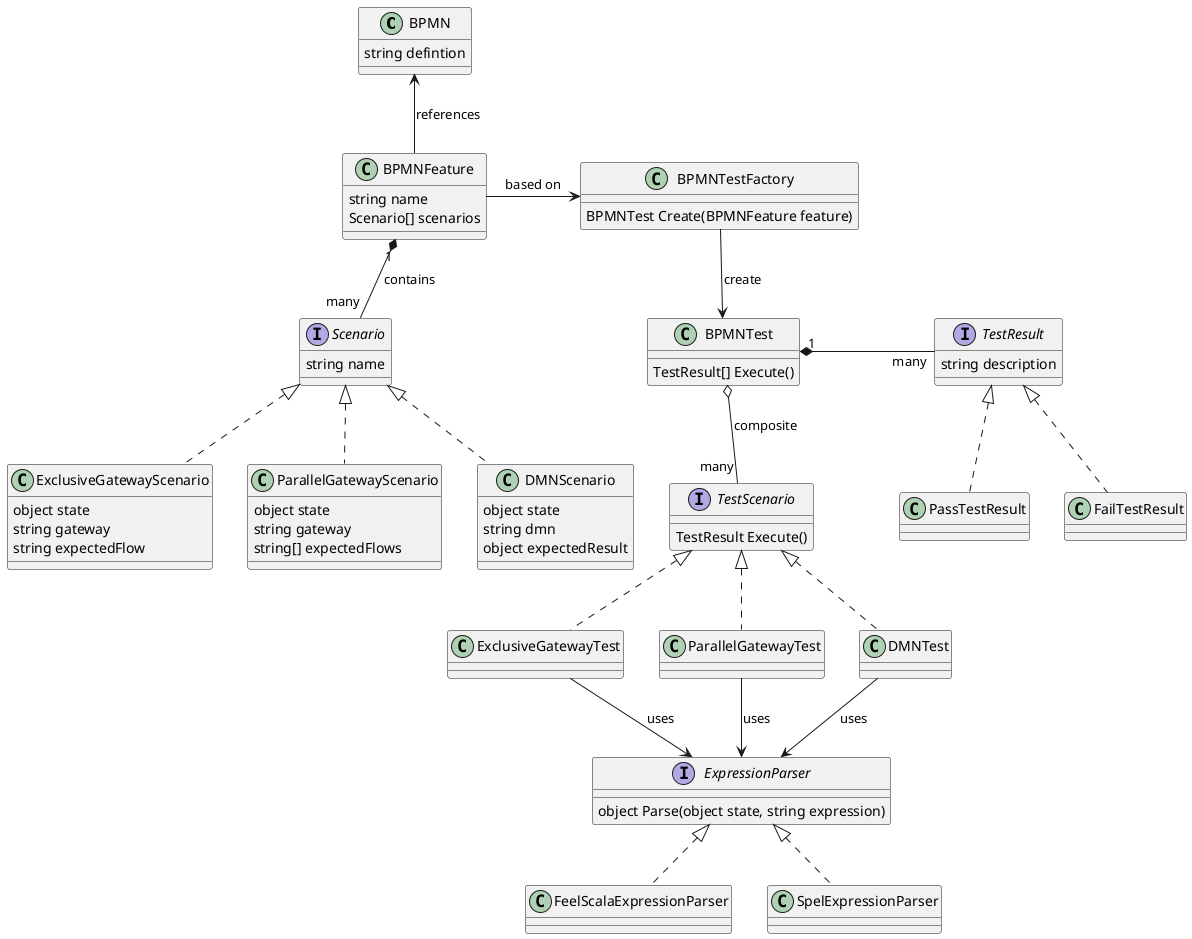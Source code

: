 @startuml

class BPMN {
  string defintion
}

class BPMNFeature {
  string name
  Scenario[] scenarios
}

interface Scenario {
  string name
}

class ExclusiveGatewayScenario {
  object state
  string gateway
  string expectedFlow
}

class ParallelGatewayScenario {
  object state
  string gateway
  string[] expectedFlows
}

class DMNScenario {  
  object state
  string dmn
  object expectedResult
}

class BPMNTestFactory
{
  BPMNTest Create(BPMNFeature feature)
}

class BPMNTest
{
  TestResult[] Execute()
}

interface TestResult
{
  string description  
}

interface TestScenario {
  TestResult Execute()
}

interface ExpressionParser {
    object Parse(object state, string expression)
}


BPMN <-- BPMNFeature : references
BPMNFeature "1" *-- "many" Scenario : contains

Scenario <|.. ExclusiveGatewayScenario
Scenario <|.. ParallelGatewayScenario
Scenario <|.. DMNScenario

BPMNFeature -> BPMNTestFactory : based on
BPMNTestFactory --> BPMNTest : create
BPMNTest "1" *- "many" TestResult : "                             "
TestResult <|.. PassTestResult
TestResult <|.. FailTestResult

BPMNTest o-- "many" TestScenario : composite

TestScenario <|.. ExclusiveGatewayTest
TestScenario <|.. ParallelGatewayTest
TestScenario <|.. DMNTest

ExclusiveGatewayTest --> ExpressionParser : uses
ParallelGatewayTest --> ExpressionParser : uses
DMNTest --> ExpressionParser : uses

ExpressionParser <|.. FeelScalaExpressionParser
ExpressionParser <|.. SpelExpressionParser

@enduml
